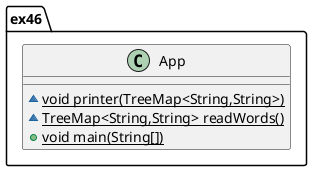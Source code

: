 @startuml
class ex46.App {
~ {static} void printer(TreeMap<String,String>)
~ {static} TreeMap<String,String> readWords()
+ {static} void main(String[])
}
@enduml